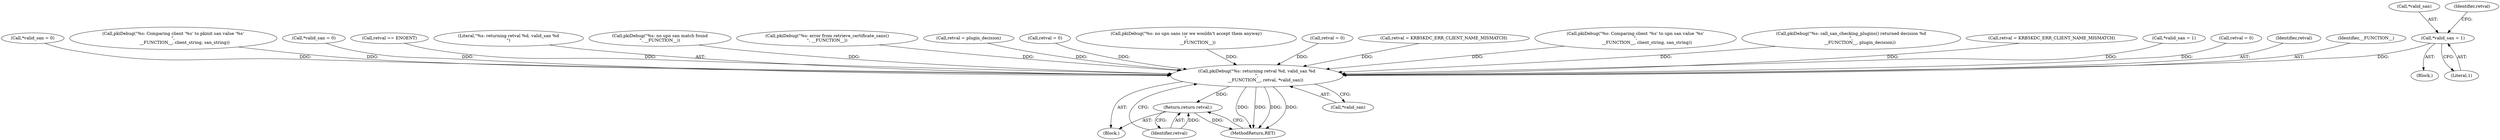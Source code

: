 digraph "0_krb5_50fe4074f188c2d4da0c421e96553acea8378db2_1@pointer" {
"1000324" [label="(Call,*valid_san = 1)"];
"1000408" [label="(Call,pkiDebug(\"%s: returning retval %d, valid_san %d\n\",\n             __FUNCTION__, retval, *valid_san))"];
"1000414" [label="(Return,return retval;)"];
"1000408" [label="(Call,pkiDebug(\"%s: returning retval %d, valid_san %d\n\",\n             __FUNCTION__, retval, *valid_san))"];
"1000265" [label="(Call,retval = 0)"];
"1000280" [label="(Call,retval = KRB5KDC_ERR_CLIENT_NAME_MISMATCH)"];
"1000112" [label="(Block,)"];
"1000306" [label="(Call,pkiDebug(\"%s: Comparing client '%s' to upn san value '%s'\n\",\n                 __FUNCTION__, client_string, san_string))"];
"1000199" [label="(Call,pkiDebug(\"%s: call_san_checking_plugins() returned decision %d\n\",\n             __FUNCTION__, plugin_decision))"];
"1000172" [label="(Call,retval = KRB5KDC_ERR_CLIENT_NAME_MISMATCH)"];
"1000261" [label="(Call,*valid_san = 1)"];
"1000328" [label="(Call,retval = 0)"];
"1000411" [label="(Identifier,retval)"];
"1000327" [label="(Literal,1)"];
"1000412" [label="(Call,*valid_san)"];
"1000410" [label="(Identifier,__FUNCTION__)"];
"1000344" [label="(Call,*valid_san = 0)"];
"1000243" [label="(Call,pkiDebug(\"%s: Comparing client '%s' to pkinit san value '%s'\n\",\n                 __FUNCTION__, client_string, san_string))"];
"1000128" [label="(Call,*valid_san = 0)"];
"1000414" [label="(Return,return retval;)"];
"1000321" [label="(Block,)"];
"1000325" [label="(Call,*valid_san)"];
"1000415" [label="(Identifier,retval)"];
"1000416" [label="(MethodReturn,RET)"];
"1000158" [label="(Call,retval == ENOENT)"];
"1000409" [label="(Literal,\"%s: returning retval %d, valid_san %d\n\")"];
"1000332" [label="(Call,pkiDebug(\"%s: no upn san match found\n\", __FUNCTION__))"];
"1000329" [label="(Identifier,retval)"];
"1000169" [label="(Call,pkiDebug(\"%s: error from retrieve_certificate_sans()\n\", __FUNCTION__))"];
"1000324" [label="(Call,*valid_san = 1)"];
"1000208" [label="(Call,retval = plugin_decision)"];
"1000351" [label="(Call,retval = 0)"];
"1000277" [label="(Call,pkiDebug(\"%s: no upn sans (or we wouldn't accept them anyway)\n\",\n                 __FUNCTION__))"];
"1000324" -> "1000321"  [label="AST: "];
"1000324" -> "1000327"  [label="CFG: "];
"1000325" -> "1000324"  [label="AST: "];
"1000327" -> "1000324"  [label="AST: "];
"1000329" -> "1000324"  [label="CFG: "];
"1000324" -> "1000408"  [label="DDG: "];
"1000408" -> "1000112"  [label="AST: "];
"1000408" -> "1000412"  [label="CFG: "];
"1000409" -> "1000408"  [label="AST: "];
"1000410" -> "1000408"  [label="AST: "];
"1000411" -> "1000408"  [label="AST: "];
"1000412" -> "1000408"  [label="AST: "];
"1000415" -> "1000408"  [label="CFG: "];
"1000408" -> "1000416"  [label="DDG: "];
"1000408" -> "1000416"  [label="DDG: "];
"1000408" -> "1000416"  [label="DDG: "];
"1000408" -> "1000416"  [label="DDG: "];
"1000332" -> "1000408"  [label="DDG: "];
"1000199" -> "1000408"  [label="DDG: "];
"1000169" -> "1000408"  [label="DDG: "];
"1000243" -> "1000408"  [label="DDG: "];
"1000306" -> "1000408"  [label="DDG: "];
"1000277" -> "1000408"  [label="DDG: "];
"1000158" -> "1000408"  [label="DDG: "];
"1000208" -> "1000408"  [label="DDG: "];
"1000351" -> "1000408"  [label="DDG: "];
"1000265" -> "1000408"  [label="DDG: "];
"1000328" -> "1000408"  [label="DDG: "];
"1000280" -> "1000408"  [label="DDG: "];
"1000172" -> "1000408"  [label="DDG: "];
"1000128" -> "1000408"  [label="DDG: "];
"1000261" -> "1000408"  [label="DDG: "];
"1000344" -> "1000408"  [label="DDG: "];
"1000408" -> "1000414"  [label="DDG: "];
"1000414" -> "1000112"  [label="AST: "];
"1000414" -> "1000415"  [label="CFG: "];
"1000415" -> "1000414"  [label="AST: "];
"1000416" -> "1000414"  [label="CFG: "];
"1000414" -> "1000416"  [label="DDG: "];
"1000415" -> "1000414"  [label="DDG: "];
}

